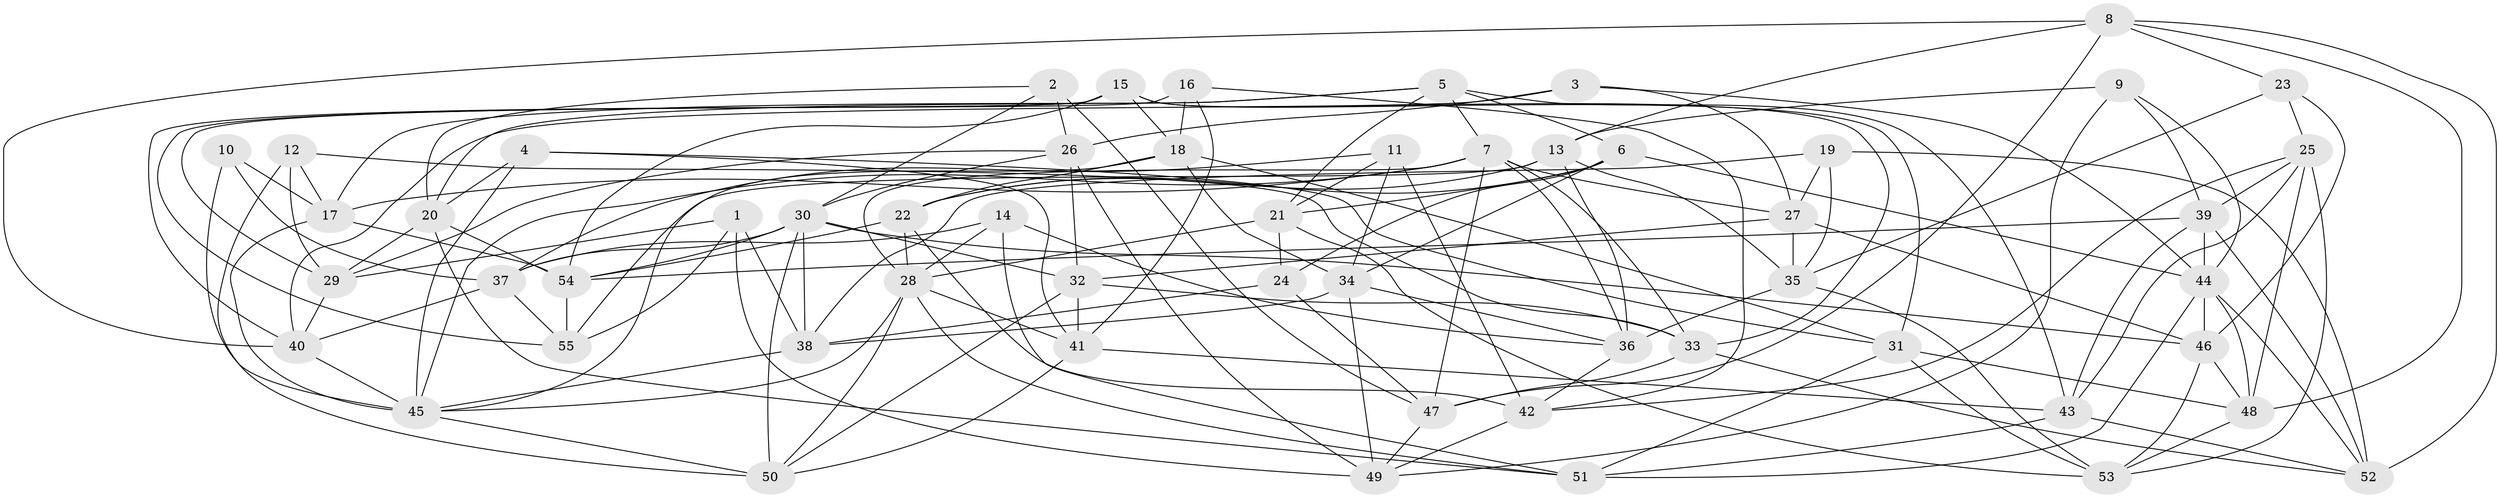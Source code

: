 // original degree distribution, {4: 1.0}
// Generated by graph-tools (version 1.1) at 2025/50/03/09/25 03:50:53]
// undirected, 55 vertices, 157 edges
graph export_dot {
graph [start="1"]
  node [color=gray90,style=filled];
  1;
  2;
  3;
  4;
  5;
  6;
  7;
  8;
  9;
  10;
  11;
  12;
  13;
  14;
  15;
  16;
  17;
  18;
  19;
  20;
  21;
  22;
  23;
  24;
  25;
  26;
  27;
  28;
  29;
  30;
  31;
  32;
  33;
  34;
  35;
  36;
  37;
  38;
  39;
  40;
  41;
  42;
  43;
  44;
  45;
  46;
  47;
  48;
  49;
  50;
  51;
  52;
  53;
  54;
  55;
  1 -- 29 [weight=1.0];
  1 -- 38 [weight=1.0];
  1 -- 49 [weight=1.0];
  1 -- 55 [weight=1.0];
  2 -- 20 [weight=1.0];
  2 -- 26 [weight=1.0];
  2 -- 30 [weight=1.0];
  2 -- 47 [weight=1.0];
  3 -- 26 [weight=1.0];
  3 -- 27 [weight=1.0];
  3 -- 40 [weight=1.0];
  3 -- 44 [weight=1.0];
  4 -- 20 [weight=1.0];
  4 -- 31 [weight=1.0];
  4 -- 41 [weight=1.0];
  4 -- 45 [weight=1.0];
  5 -- 6 [weight=1.0];
  5 -- 7 [weight=1.0];
  5 -- 17 [weight=1.0];
  5 -- 20 [weight=1.0];
  5 -- 21 [weight=1.0];
  5 -- 43 [weight=1.0];
  6 -- 21 [weight=1.0];
  6 -- 22 [weight=1.0];
  6 -- 24 [weight=1.0];
  6 -- 34 [weight=1.0];
  6 -- 44 [weight=1.0];
  7 -- 17 [weight=1.0];
  7 -- 27 [weight=1.0];
  7 -- 28 [weight=1.0];
  7 -- 33 [weight=1.0];
  7 -- 36 [weight=1.0];
  7 -- 45 [weight=1.0];
  7 -- 47 [weight=1.0];
  8 -- 13 [weight=1.0];
  8 -- 23 [weight=1.0];
  8 -- 40 [weight=1.0];
  8 -- 47 [weight=1.0];
  8 -- 48 [weight=1.0];
  8 -- 52 [weight=1.0];
  9 -- 13 [weight=1.0];
  9 -- 39 [weight=1.0];
  9 -- 44 [weight=1.0];
  9 -- 49 [weight=1.0];
  10 -- 17 [weight=1.0];
  10 -- 37 [weight=1.0];
  10 -- 45 [weight=2.0];
  11 -- 21 [weight=1.0];
  11 -- 34 [weight=1.0];
  11 -- 37 [weight=1.0];
  11 -- 42 [weight=1.0];
  12 -- 17 [weight=1.0];
  12 -- 29 [weight=1.0];
  12 -- 33 [weight=1.0];
  12 -- 50 [weight=1.0];
  13 -- 22 [weight=1.0];
  13 -- 35 [weight=1.0];
  13 -- 36 [weight=1.0];
  13 -- 55 [weight=1.0];
  14 -- 28 [weight=1.0];
  14 -- 36 [weight=1.0];
  14 -- 37 [weight=1.0];
  14 -- 51 [weight=1.0];
  15 -- 18 [weight=1.0];
  15 -- 31 [weight=1.0];
  15 -- 33 [weight=1.0];
  15 -- 40 [weight=1.0];
  15 -- 54 [weight=1.0];
  15 -- 55 [weight=1.0];
  16 -- 18 [weight=1.0];
  16 -- 29 [weight=1.0];
  16 -- 41 [weight=1.0];
  16 -- 42 [weight=1.0];
  17 -- 45 [weight=1.0];
  17 -- 54 [weight=1.0];
  18 -- 22 [weight=1.0];
  18 -- 31 [weight=1.0];
  18 -- 34 [weight=1.0];
  18 -- 45 [weight=1.0];
  19 -- 27 [weight=1.0];
  19 -- 35 [weight=1.0];
  19 -- 38 [weight=1.0];
  19 -- 52 [weight=1.0];
  20 -- 29 [weight=1.0];
  20 -- 51 [weight=1.0];
  20 -- 54 [weight=1.0];
  21 -- 24 [weight=1.0];
  21 -- 28 [weight=1.0];
  21 -- 53 [weight=1.0];
  22 -- 28 [weight=1.0];
  22 -- 42 [weight=1.0];
  22 -- 54 [weight=1.0];
  23 -- 25 [weight=1.0];
  23 -- 35 [weight=1.0];
  23 -- 46 [weight=1.0];
  24 -- 38 [weight=1.0];
  24 -- 47 [weight=1.0];
  25 -- 39 [weight=1.0];
  25 -- 42 [weight=1.0];
  25 -- 43 [weight=1.0];
  25 -- 48 [weight=1.0];
  25 -- 53 [weight=1.0];
  26 -- 29 [weight=1.0];
  26 -- 30 [weight=1.0];
  26 -- 32 [weight=1.0];
  26 -- 49 [weight=1.0];
  27 -- 32 [weight=1.0];
  27 -- 35 [weight=1.0];
  27 -- 46 [weight=1.0];
  28 -- 41 [weight=1.0];
  28 -- 45 [weight=1.0];
  28 -- 50 [weight=1.0];
  28 -- 51 [weight=1.0];
  29 -- 40 [weight=1.0];
  30 -- 32 [weight=1.0];
  30 -- 37 [weight=1.0];
  30 -- 38 [weight=1.0];
  30 -- 46 [weight=1.0];
  30 -- 50 [weight=1.0];
  30 -- 54 [weight=1.0];
  31 -- 48 [weight=1.0];
  31 -- 51 [weight=1.0];
  31 -- 53 [weight=1.0];
  32 -- 33 [weight=1.0];
  32 -- 41 [weight=1.0];
  32 -- 50 [weight=1.0];
  33 -- 47 [weight=1.0];
  33 -- 52 [weight=1.0];
  34 -- 36 [weight=1.0];
  34 -- 38 [weight=1.0];
  34 -- 49 [weight=1.0];
  35 -- 36 [weight=1.0];
  35 -- 53 [weight=1.0];
  36 -- 42 [weight=1.0];
  37 -- 40 [weight=1.0];
  37 -- 55 [weight=1.0];
  38 -- 45 [weight=1.0];
  39 -- 43 [weight=1.0];
  39 -- 44 [weight=1.0];
  39 -- 52 [weight=1.0];
  39 -- 54 [weight=1.0];
  40 -- 45 [weight=1.0];
  41 -- 43 [weight=1.0];
  41 -- 50 [weight=1.0];
  42 -- 49 [weight=1.0];
  43 -- 51 [weight=1.0];
  43 -- 52 [weight=1.0];
  44 -- 46 [weight=1.0];
  44 -- 48 [weight=1.0];
  44 -- 51 [weight=1.0];
  44 -- 52 [weight=1.0];
  45 -- 50 [weight=1.0];
  46 -- 48 [weight=1.0];
  46 -- 53 [weight=1.0];
  47 -- 49 [weight=1.0];
  48 -- 53 [weight=1.0];
  54 -- 55 [weight=2.0];
}
